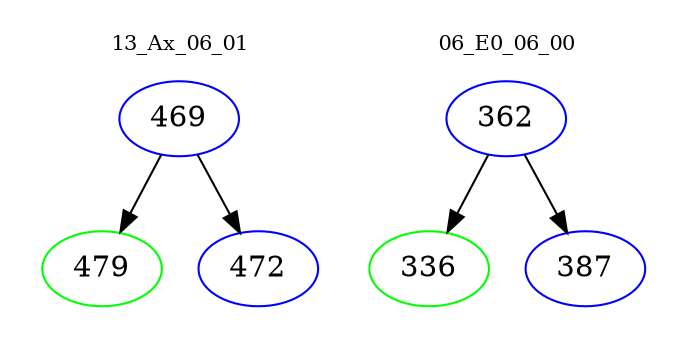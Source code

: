 digraph{
subgraph cluster_0 {
color = white
label = "13_Ax_06_01";
fontsize=10;
T0_469 [label="469", color="blue"]
T0_469 -> T0_479 [color="black"]
T0_479 [label="479", color="green"]
T0_469 -> T0_472 [color="black"]
T0_472 [label="472", color="blue"]
}
subgraph cluster_1 {
color = white
label = "06_E0_06_00";
fontsize=10;
T1_362 [label="362", color="blue"]
T1_362 -> T1_336 [color="black"]
T1_336 [label="336", color="green"]
T1_362 -> T1_387 [color="black"]
T1_387 [label="387", color="blue"]
}
}
